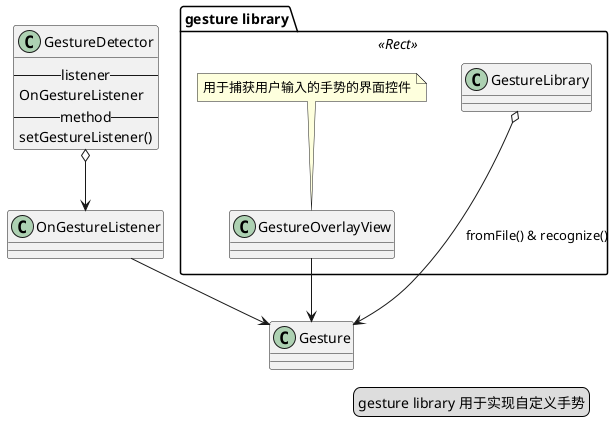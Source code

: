 @startuml

class GestureDetector{
	--listener--
	OnGestureListener
	--method--
	setGestureListener()
}

class Gesture

package "gesture library"<<Rect>> {
	class GestureLibrary
	class GestureOverlayView
	note top: 用于捕获用户输入的手势的界面控件
}
legend right
gesture library 用于实现自定义手势
endlegend


'--------------------spilt line----------------------
GestureDetector  o--> OnGestureListener
OnGestureListener --> Gesture

Gesture <--o GestureLibrary: fromFile() & recognize()
GestureOverlayView --> Gesture

@enduml
